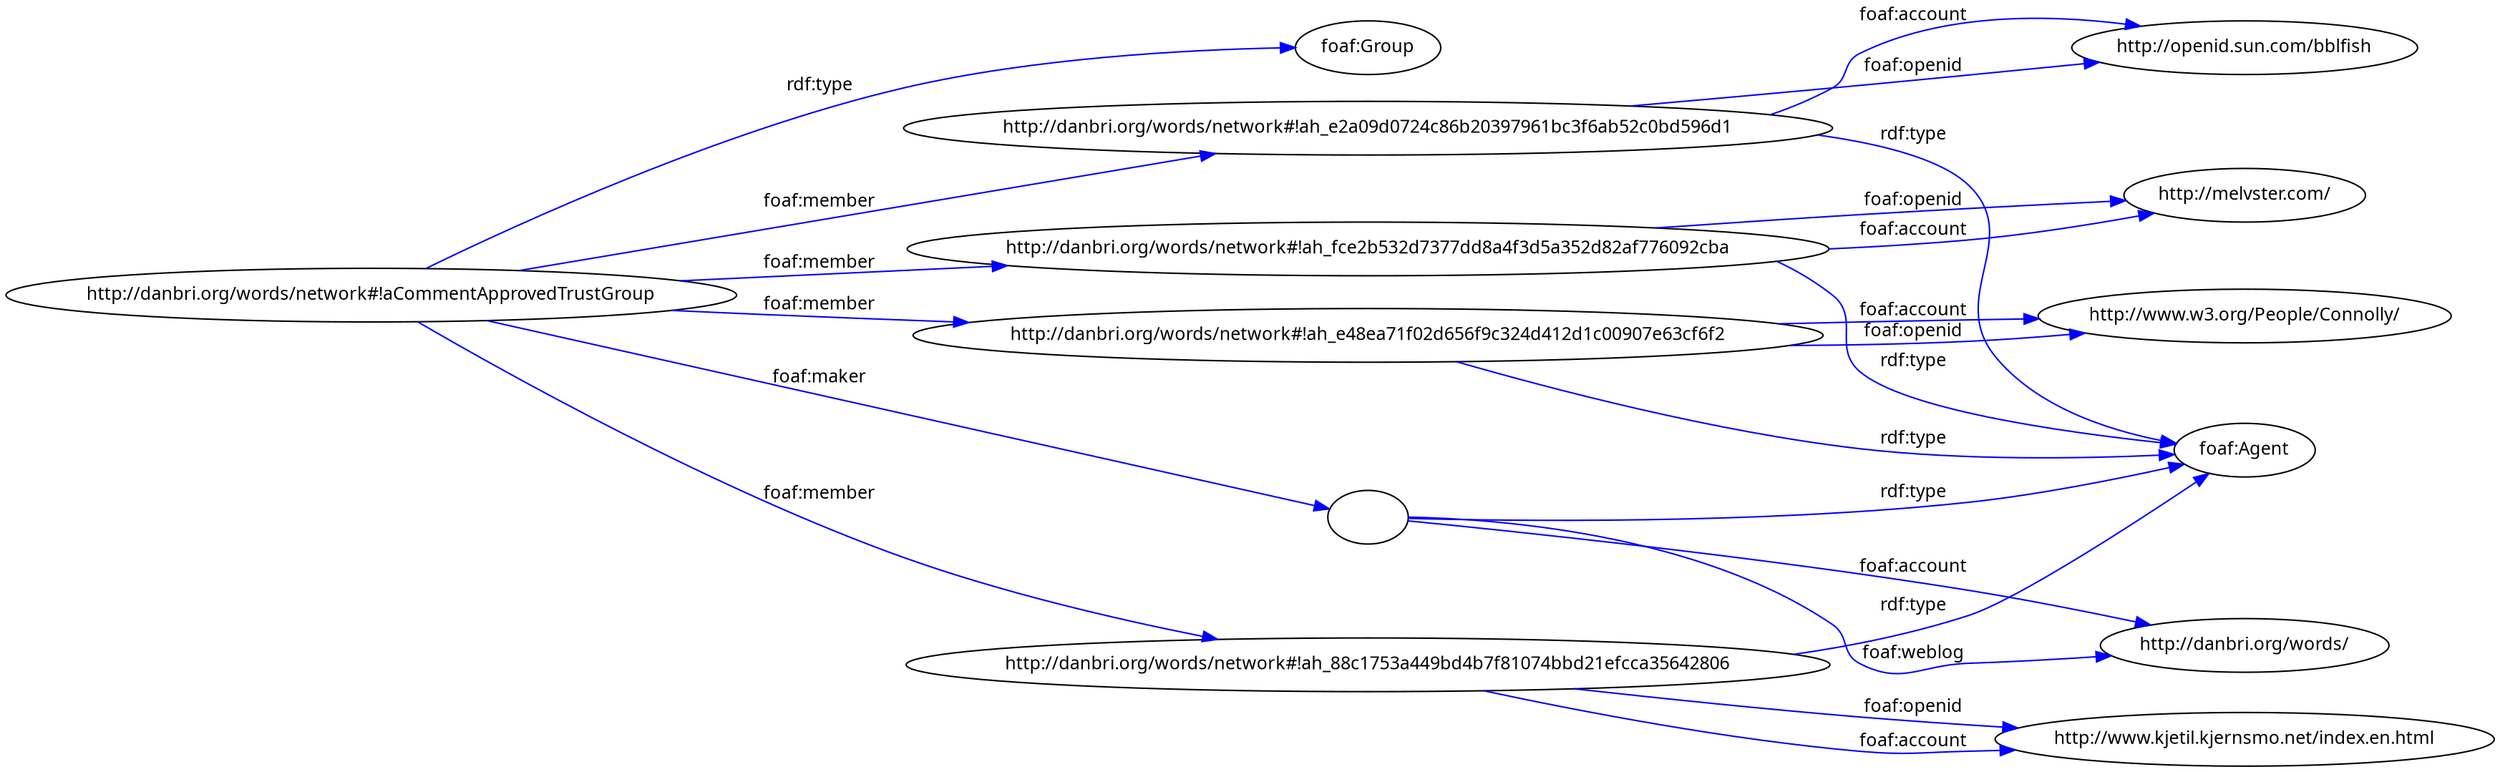 digraph dotfile{ 
node [fontname="bitstream cyberbit",fontsize=12,color=Black,fontcolor=Black];
edge [fontname="bitstream cyberbit",fontsize=12,color=Blue,fontcolor=Black];
rankdir=LR;
"http://danbri.org/words/network#!aCommentApprovedTrustGroup" [URL="http://danbri.org/words/network#!aCommentApprovedTrustGroup"];
"http://danbri.org/words/network#!aCommentApprovedTrustGroup" -> "foaf:Group" [label="rdf:type",URL="rdf:type"];
"foaf:Group" [URL="foaf:Group"];
"http://danbri.org/words/network#!ah_88c1753a449bd4b7f81074bbd21efcca35642806" [URL="http://danbri.org/words/network#!ah_88c1753a449bd4b7f81074bbd21efcca35642806"];
"http://danbri.org/words/network#!ah_88c1753a449bd4b7f81074bbd21efcca35642806" -> "foaf:Agent" [label="rdf:type",URL="rdf:type"];
"foaf:Agent" [URL="foaf:Agent"];
"http://danbri.org/words/network#!aCommentApprovedTrustGroup" [URL="http://danbri.org/words/network#!aCommentApprovedTrustGroup"];
"http://danbri.org/words/network#!aCommentApprovedTrustGroup" -> "http://danbri.org/words/network#!ah_88c1753a449bd4b7f81074bbd21efcca35642806" [label="foaf:member",URL="foaf:member"];
"http://danbri.org/words/network#!ah_88c1753a449bd4b7f81074bbd21efcca35642806" [URL="http://danbri.org/words/network#!ah_88c1753a449bd4b7f81074bbd21efcca35642806"];
"http://danbri.org/words/network#!ah_88c1753a449bd4b7f81074bbd21efcca35642806" [URL="http://danbri.org/words/network#!ah_88c1753a449bd4b7f81074bbd21efcca35642806"];
"http://danbri.org/words/network#!ah_88c1753a449bd4b7f81074bbd21efcca35642806" -> "http://www.kjetil.kjernsmo.net/index.en.html" [label="foaf:openid",URL="foaf:openid"];
"http://www.kjetil.kjernsmo.net/index.en.html" [URL="http://www.kjetil.kjernsmo.net/index.en.html"];
"http://danbri.org/words/network#!ah_88c1753a449bd4b7f81074bbd21efcca35642806" [URL="http://danbri.org/words/network#!ah_88c1753a449bd4b7f81074bbd21efcca35642806"];
"http://danbri.org/words/network#!ah_88c1753a449bd4b7f81074bbd21efcca35642806" -> "http://www.kjetil.kjernsmo.net/index.en.html" [label="foaf:account",URL="foaf:account"];
"http://www.kjetil.kjernsmo.net/index.en.html" [URL="http://www.kjetil.kjernsmo.net/index.en.html"];
"http://danbri.org/words/network#!ah_e2a09d0724c86b20397961bc3f6ab52c0bd596d1" [URL="http://danbri.org/words/network#!ah_e2a09d0724c86b20397961bc3f6ab52c0bd596d1"];
"http://danbri.org/words/network#!ah_e2a09d0724c86b20397961bc3f6ab52c0bd596d1" -> "foaf:Agent" [label="rdf:type",URL="rdf:type"];
"foaf:Agent" [URL="foaf:Agent"];
"http://danbri.org/words/network#!aCommentApprovedTrustGroup" [URL="http://danbri.org/words/network#!aCommentApprovedTrustGroup"];
"http://danbri.org/words/network#!aCommentApprovedTrustGroup" -> "http://danbri.org/words/network#!ah_e2a09d0724c86b20397961bc3f6ab52c0bd596d1" [label="foaf:member",URL="foaf:member"];
"http://danbri.org/words/network#!ah_e2a09d0724c86b20397961bc3f6ab52c0bd596d1" [URL="http://danbri.org/words/network#!ah_e2a09d0724c86b20397961bc3f6ab52c0bd596d1"];
"http://danbri.org/words/network#!ah_e2a09d0724c86b20397961bc3f6ab52c0bd596d1" [URL="http://danbri.org/words/network#!ah_e2a09d0724c86b20397961bc3f6ab52c0bd596d1"];
"http://danbri.org/words/network#!ah_e2a09d0724c86b20397961bc3f6ab52c0bd596d1" -> "http://openid.sun.com/bblfish" [label="foaf:openid",URL="foaf:openid"];
"http://openid.sun.com/bblfish" [URL="http://openid.sun.com/bblfish"];
"http://danbri.org/words/network#!ah_e2a09d0724c86b20397961bc3f6ab52c0bd596d1" [URL="http://danbri.org/words/network#!ah_e2a09d0724c86b20397961bc3f6ab52c0bd596d1"];
"http://danbri.org/words/network#!ah_e2a09d0724c86b20397961bc3f6ab52c0bd596d1" -> "http://openid.sun.com/bblfish" [label="foaf:account",URL="foaf:account"];
"http://openid.sun.com/bblfish" [URL="http://openid.sun.com/bblfish"];
"http://danbri.org/words/network#!ah_fce2b532d7377dd8a4f3d5a352d82af776092cba" [URL="http://danbri.org/words/network#!ah_fce2b532d7377dd8a4f3d5a352d82af776092cba"];
"http://danbri.org/words/network#!ah_fce2b532d7377dd8a4f3d5a352d82af776092cba" -> "foaf:Agent" [label="rdf:type",URL="rdf:type"];
"foaf:Agent" [URL="foaf:Agent"];
"http://danbri.org/words/network#!aCommentApprovedTrustGroup" [URL="http://danbri.org/words/network#!aCommentApprovedTrustGroup"];
"http://danbri.org/words/network#!aCommentApprovedTrustGroup" -> "http://danbri.org/words/network#!ah_fce2b532d7377dd8a4f3d5a352d82af776092cba" [label="foaf:member",URL="foaf:member"];
"http://danbri.org/words/network#!ah_fce2b532d7377dd8a4f3d5a352d82af776092cba" [URL="http://danbri.org/words/network#!ah_fce2b532d7377dd8a4f3d5a352d82af776092cba"];
"http://danbri.org/words/network#!ah_fce2b532d7377dd8a4f3d5a352d82af776092cba" [URL="http://danbri.org/words/network#!ah_fce2b532d7377dd8a4f3d5a352d82af776092cba"];
"http://danbri.org/words/network#!ah_fce2b532d7377dd8a4f3d5a352d82af776092cba" -> "http://melvster.com/" [label="foaf:openid",URL="foaf:openid"];
"http://melvster.com/" [URL="http://melvster.com/"];
"http://danbri.org/words/network#!ah_fce2b532d7377dd8a4f3d5a352d82af776092cba" [URL="http://danbri.org/words/network#!ah_fce2b532d7377dd8a4f3d5a352d82af776092cba"];
"http://danbri.org/words/network#!ah_fce2b532d7377dd8a4f3d5a352d82af776092cba" -> "http://melvster.com/" [label="foaf:account",URL="foaf:account"];
"http://melvster.com/" [URL="http://melvster.com/"];
"http://danbri.org/words/network#!ah_e48ea71f02d656f9c324d412d1c00907e63cf6f2" [URL="http://danbri.org/words/network#!ah_e48ea71f02d656f9c324d412d1c00907e63cf6f2"];
"http://danbri.org/words/network#!ah_e48ea71f02d656f9c324d412d1c00907e63cf6f2" -> "foaf:Agent" [label="rdf:type",URL="rdf:type"];
"foaf:Agent" [URL="foaf:Agent"];
"http://danbri.org/words/network#!aCommentApprovedTrustGroup" [URL="http://danbri.org/words/network#!aCommentApprovedTrustGroup"];
"http://danbri.org/words/network#!aCommentApprovedTrustGroup" -> "http://danbri.org/words/network#!ah_e48ea71f02d656f9c324d412d1c00907e63cf6f2" [label="foaf:member",URL="foaf:member"];
"http://danbri.org/words/network#!ah_e48ea71f02d656f9c324d412d1c00907e63cf6f2" [URL="http://danbri.org/words/network#!ah_e48ea71f02d656f9c324d412d1c00907e63cf6f2"];
"http://danbri.org/words/network#!ah_e48ea71f02d656f9c324d412d1c00907e63cf6f2" [URL="http://danbri.org/words/network#!ah_e48ea71f02d656f9c324d412d1c00907e63cf6f2"];
"http://danbri.org/words/network#!ah_e48ea71f02d656f9c324d412d1c00907e63cf6f2" -> "http://www.w3.org/People/Connolly/" [label="foaf:openid",URL="foaf:openid"];
"http://www.w3.org/People/Connolly/" [URL="http://www.w3.org/People/Connolly/"];
"http://danbri.org/words/network#!ah_e48ea71f02d656f9c324d412d1c00907e63cf6f2" [URL="http://danbri.org/words/network#!ah_e48ea71f02d656f9c324d412d1c00907e63cf6f2"];
"http://danbri.org/words/network#!ah_e48ea71f02d656f9c324d412d1c00907e63cf6f2" -> "http://www.w3.org/People/Connolly/" [label="foaf:account",URL="foaf:account"];
"http://www.w3.org/People/Connolly/" [URL="http://www.w3.org/People/Connolly/"];
"genid:A42569" [label="   "];
"genid:A42569" -> "foaf:Agent" [label="rdf:type",URL="rdf:type"];
"foaf:Agent" [URL="foaf:Agent"];
"http://danbri.org/words/network#!aCommentApprovedTrustGroup" [URL="http://danbri.org/words/network#!aCommentApprovedTrustGroup"];
"http://danbri.org/words/network#!aCommentApprovedTrustGroup" -> "genid:A42569" [label="foaf:maker",URL="foaf:maker"];
"genid:A42569" -> "http://danbri.org/words/" [label="foaf:account",URL="foaf:account"];
"http://danbri.org/words/" [URL="http://danbri.org/words/"];
"genid:A42569" -> "http://danbri.org/words/" [label="foaf:weblog",URL="foaf:weblog"];
"http://danbri.org/words/" [URL="http://danbri.org/words/"];
 }
